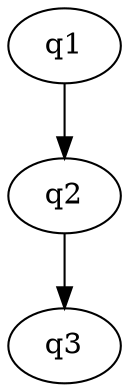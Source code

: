 digraph ch5 {
  start=q1;
  q1 [class="Question.AsyGraphicsQuestion",params="{'template': 'SolutionToInequality.asy', 'Question': 'What is $1+1$?'}"];
  q2 [class="Question.QuestionOnePlusOne",params="{'Question': 'What is one plus one?'}"];
  q3 [class="Question.DrawingQuestion",params="{'Question': 'What is one plus one?'}"];
  q1 -> q2 -> q3;
}
